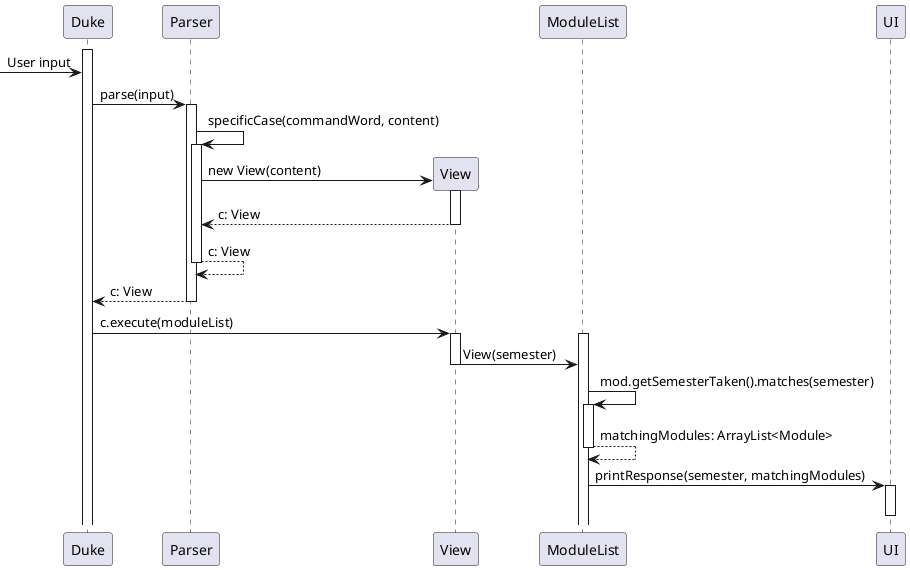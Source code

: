 'https://plantuml.com/sequence-diagram

@startuml
activate Duke
[-> Duke: User input
Duke -> Parser: parse(input)
activate Parser
Parser -> Parser: specificCase(commandWord, content)
activate Parser
create View
Parser -> View: new View(content)
activate View
return c: View
return c: View
return c: View
deactivate Parser
Duke -> View: c.execute(moduleList)
activate View
activate ModuleList
View -> ModuleList: View(semester)
deactivate View
ModuleList -> ModuleList: mod.getSemesterTaken().matches(semester)
activate ModuleList
return matchingModules: ArrayList<Module>
ModuleList -> UI: printResponse(semester, matchingModules)
activate UI
deactivate UI

@enduml
